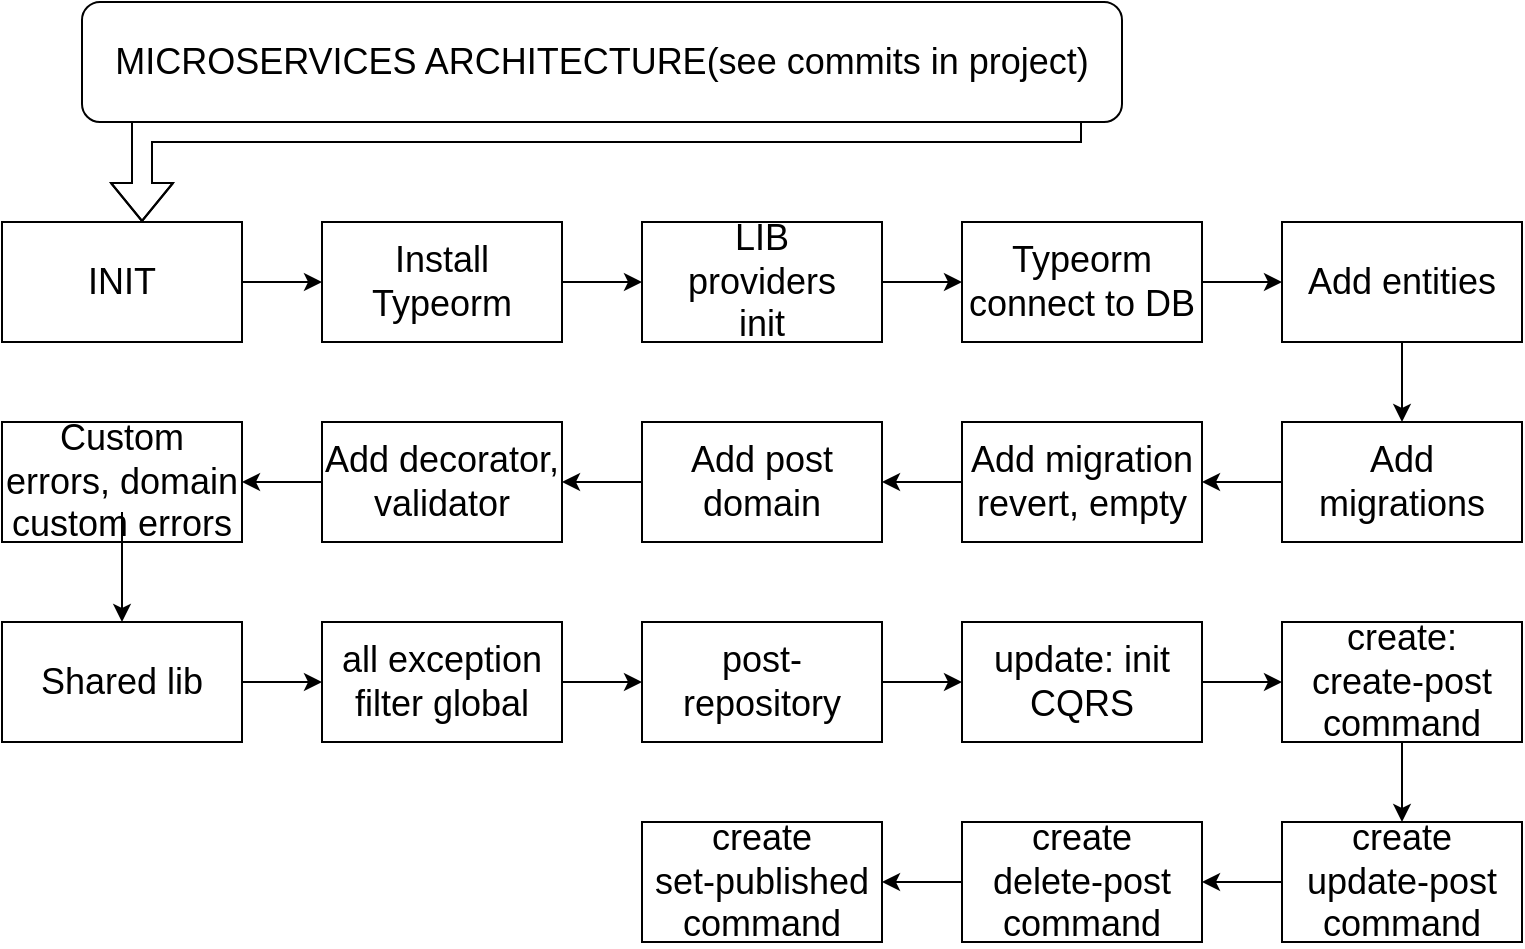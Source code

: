 <mxfile version="21.2.3" type="github">
  <diagram name="Страница 1" id="_cQADoL_UL_fC3DWnsDb">
    <mxGraphModel dx="1050" dy="541" grid="1" gridSize="10" guides="1" tooltips="1" connect="1" arrows="1" fold="1" page="1" pageScale="1" pageWidth="827" pageHeight="1169" math="0" shadow="0">
      <root>
        <mxCell id="0" />
        <mxCell id="1" parent="0" />
        <mxCell id="lB5Emqe1GvOi8G20i9tv-27" value="" style="edgeStyle=orthogonalEdgeStyle;rounded=0;orthogonalLoop=1;jettySize=auto;html=1;" edge="1" parent="1" source="lB5Emqe1GvOi8G20i9tv-1" target="lB5Emqe1GvOi8G20i9tv-9">
          <mxGeometry relative="1" as="geometry" />
        </mxCell>
        <mxCell id="lB5Emqe1GvOi8G20i9tv-1" value="" style="rounded=0;whiteSpace=wrap;html=1;" vertex="1" parent="1">
          <mxGeometry x="40" y="140" width="120" height="60" as="geometry" />
        </mxCell>
        <mxCell id="lB5Emqe1GvOi8G20i9tv-2" value="" style="rounded=0;whiteSpace=wrap;html=1;" vertex="1" parent="1">
          <mxGeometry x="200" y="140" width="120" height="60" as="geometry" />
        </mxCell>
        <mxCell id="lB5Emqe1GvOi8G20i9tv-3" value="" style="rounded=0;whiteSpace=wrap;html=1;" vertex="1" parent="1">
          <mxGeometry x="360" y="140" width="120" height="60" as="geometry" />
        </mxCell>
        <mxCell id="lB5Emqe1GvOi8G20i9tv-4" value="" style="rounded=0;whiteSpace=wrap;html=1;" vertex="1" parent="1">
          <mxGeometry x="520" y="140" width="120" height="60" as="geometry" />
        </mxCell>
        <mxCell id="lB5Emqe1GvOi8G20i9tv-6" value="&lt;font style=&quot;font-size: 18px;&quot;&gt;MICROSERVICES ARCHITECTURE(see commits in project)&lt;/font&gt;" style="rounded=1;whiteSpace=wrap;html=1;" vertex="1" parent="1">
          <mxGeometry x="80" y="30" width="520" height="60" as="geometry" />
        </mxCell>
        <mxCell id="lB5Emqe1GvOi8G20i9tv-20" value="" style="edgeStyle=orthogonalEdgeStyle;rounded=0;orthogonalLoop=1;jettySize=auto;html=1;" edge="1" parent="1" source="lB5Emqe1GvOi8G20i9tv-7" target="lB5Emqe1GvOi8G20i9tv-19">
          <mxGeometry relative="1" as="geometry" />
        </mxCell>
        <mxCell id="lB5Emqe1GvOi8G20i9tv-7" value="" style="rounded=0;whiteSpace=wrap;html=1;" vertex="1" parent="1">
          <mxGeometry x="680" y="140" width="120" height="60" as="geometry" />
        </mxCell>
        <mxCell id="lB5Emqe1GvOi8G20i9tv-8" value="&lt;font style=&quot;font-size: 18px;&quot;&gt;INIT&lt;/font&gt;" style="text;html=1;strokeColor=none;fillColor=none;align=center;verticalAlign=middle;whiteSpace=wrap;rounded=0;" vertex="1" parent="1">
          <mxGeometry x="70" y="155" width="60" height="30" as="geometry" />
        </mxCell>
        <mxCell id="lB5Emqe1GvOi8G20i9tv-28" value="" style="edgeStyle=orthogonalEdgeStyle;rounded=0;orthogonalLoop=1;jettySize=auto;html=1;" edge="1" parent="1" source="lB5Emqe1GvOi8G20i9tv-9" target="lB5Emqe1GvOi8G20i9tv-11">
          <mxGeometry relative="1" as="geometry" />
        </mxCell>
        <mxCell id="lB5Emqe1GvOi8G20i9tv-9" value="&lt;font style=&quot;font-size: 18px;&quot;&gt;Install Typeorm&lt;/font&gt;" style="text;html=1;strokeColor=none;fillColor=none;align=center;verticalAlign=middle;whiteSpace=wrap;rounded=0;" vertex="1" parent="1">
          <mxGeometry x="200" y="155" width="120" height="30" as="geometry" />
        </mxCell>
        <mxCell id="lB5Emqe1GvOi8G20i9tv-29" value="" style="edgeStyle=orthogonalEdgeStyle;rounded=0;orthogonalLoop=1;jettySize=auto;html=1;" edge="1" parent="1" source="lB5Emqe1GvOi8G20i9tv-11" target="lB5Emqe1GvOi8G20i9tv-13">
          <mxGeometry relative="1" as="geometry" />
        </mxCell>
        <mxCell id="lB5Emqe1GvOi8G20i9tv-11" value="&lt;font style=&quot;font-size: 18px;&quot;&gt;LIB&lt;br&gt;providers&lt;br&gt;init&lt;br&gt;&lt;/font&gt;" style="text;html=1;strokeColor=none;fillColor=none;align=center;verticalAlign=middle;whiteSpace=wrap;rounded=0;" vertex="1" parent="1">
          <mxGeometry x="360" y="155" width="120" height="30" as="geometry" />
        </mxCell>
        <mxCell id="lB5Emqe1GvOi8G20i9tv-30" value="" style="edgeStyle=orthogonalEdgeStyle;rounded=0;orthogonalLoop=1;jettySize=auto;html=1;" edge="1" parent="1" source="lB5Emqe1GvOi8G20i9tv-13" target="lB5Emqe1GvOi8G20i9tv-14">
          <mxGeometry relative="1" as="geometry" />
        </mxCell>
        <mxCell id="lB5Emqe1GvOi8G20i9tv-13" value="&lt;font style=&quot;font-size: 18px;&quot;&gt;Typeorm connect to DB&lt;br&gt;&lt;/font&gt;" style="text;html=1;strokeColor=none;fillColor=none;align=center;verticalAlign=middle;whiteSpace=wrap;rounded=0;" vertex="1" parent="1">
          <mxGeometry x="520" y="155" width="120" height="30" as="geometry" />
        </mxCell>
        <mxCell id="lB5Emqe1GvOi8G20i9tv-14" value="&lt;font style=&quot;font-size: 18px;&quot;&gt;Add entities&lt;br&gt;&lt;/font&gt;" style="text;html=1;strokeColor=none;fillColor=none;align=center;verticalAlign=middle;whiteSpace=wrap;rounded=0;" vertex="1" parent="1">
          <mxGeometry x="680" y="155" width="120" height="30" as="geometry" />
        </mxCell>
        <mxCell id="lB5Emqe1GvOi8G20i9tv-15" value="" style="rounded=0;whiteSpace=wrap;html=1;" vertex="1" parent="1">
          <mxGeometry x="40" y="240" width="120" height="60" as="geometry" />
        </mxCell>
        <mxCell id="lB5Emqe1GvOi8G20i9tv-16" value="" style="rounded=0;whiteSpace=wrap;html=1;" vertex="1" parent="1">
          <mxGeometry x="200" y="240" width="120" height="60" as="geometry" />
        </mxCell>
        <mxCell id="lB5Emqe1GvOi8G20i9tv-17" value="" style="rounded=0;whiteSpace=wrap;html=1;" vertex="1" parent="1">
          <mxGeometry x="360" y="240" width="120" height="60" as="geometry" />
        </mxCell>
        <mxCell id="lB5Emqe1GvOi8G20i9tv-18" value="" style="rounded=0;whiteSpace=wrap;html=1;" vertex="1" parent="1">
          <mxGeometry x="520" y="240" width="120" height="60" as="geometry" />
        </mxCell>
        <mxCell id="lB5Emqe1GvOi8G20i9tv-19" value="" style="rounded=0;whiteSpace=wrap;html=1;" vertex="1" parent="1">
          <mxGeometry x="680" y="240" width="120" height="60" as="geometry" />
        </mxCell>
        <mxCell id="lB5Emqe1GvOi8G20i9tv-31" value="" style="edgeStyle=orthogonalEdgeStyle;rounded=0;orthogonalLoop=1;jettySize=auto;html=1;" edge="1" parent="1" source="lB5Emqe1GvOi8G20i9tv-21" target="lB5Emqe1GvOi8G20i9tv-22">
          <mxGeometry relative="1" as="geometry" />
        </mxCell>
        <mxCell id="lB5Emqe1GvOi8G20i9tv-21" value="&lt;font style=&quot;font-size: 18px;&quot;&gt;Add migrations&lt;br&gt;&lt;/font&gt;" style="text;html=1;strokeColor=none;fillColor=none;align=center;verticalAlign=middle;whiteSpace=wrap;rounded=0;" vertex="1" parent="1">
          <mxGeometry x="680" y="255" width="120" height="30" as="geometry" />
        </mxCell>
        <mxCell id="lB5Emqe1GvOi8G20i9tv-32" value="" style="edgeStyle=orthogonalEdgeStyle;rounded=0;orthogonalLoop=1;jettySize=auto;html=1;" edge="1" parent="1" source="lB5Emqe1GvOi8G20i9tv-22" target="lB5Emqe1GvOi8G20i9tv-23">
          <mxGeometry relative="1" as="geometry" />
        </mxCell>
        <mxCell id="lB5Emqe1GvOi8G20i9tv-22" value="&lt;font style=&quot;font-size: 18px;&quot;&gt;Add migration revert, empty&lt;br&gt;&lt;/font&gt;" style="text;html=1;strokeColor=none;fillColor=none;align=center;verticalAlign=middle;whiteSpace=wrap;rounded=0;" vertex="1" parent="1">
          <mxGeometry x="520" y="255" width="120" height="30" as="geometry" />
        </mxCell>
        <mxCell id="lB5Emqe1GvOi8G20i9tv-33" value="" style="edgeStyle=orthogonalEdgeStyle;rounded=0;orthogonalLoop=1;jettySize=auto;html=1;" edge="1" parent="1" source="lB5Emqe1GvOi8G20i9tv-23" target="lB5Emqe1GvOi8G20i9tv-24">
          <mxGeometry relative="1" as="geometry" />
        </mxCell>
        <mxCell id="lB5Emqe1GvOi8G20i9tv-23" value="&lt;font style=&quot;font-size: 18px;&quot;&gt;Add post domain&lt;br&gt;&lt;/font&gt;" style="text;html=1;strokeColor=none;fillColor=none;align=center;verticalAlign=middle;whiteSpace=wrap;rounded=0;" vertex="1" parent="1">
          <mxGeometry x="360" y="255" width="120" height="30" as="geometry" />
        </mxCell>
        <mxCell id="lB5Emqe1GvOi8G20i9tv-34" value="" style="edgeStyle=orthogonalEdgeStyle;rounded=0;orthogonalLoop=1;jettySize=auto;html=1;" edge="1" parent="1" source="lB5Emqe1GvOi8G20i9tv-24" target="lB5Emqe1GvOi8G20i9tv-26">
          <mxGeometry relative="1" as="geometry" />
        </mxCell>
        <mxCell id="lB5Emqe1GvOi8G20i9tv-24" value="&lt;font style=&quot;font-size: 18px;&quot;&gt;Add decorator, validator&lt;br&gt;&lt;/font&gt;" style="text;html=1;strokeColor=none;fillColor=none;align=center;verticalAlign=middle;whiteSpace=wrap;rounded=0;" vertex="1" parent="1">
          <mxGeometry x="200" y="255" width="120" height="30" as="geometry" />
        </mxCell>
        <mxCell id="lB5Emqe1GvOi8G20i9tv-40" value="" style="edgeStyle=orthogonalEdgeStyle;rounded=0;orthogonalLoop=1;jettySize=auto;html=1;" edge="1" parent="1" source="lB5Emqe1GvOi8G20i9tv-26" target="lB5Emqe1GvOi8G20i9tv-35">
          <mxGeometry relative="1" as="geometry" />
        </mxCell>
        <mxCell id="lB5Emqe1GvOi8G20i9tv-26" value="&lt;font style=&quot;font-size: 18px;&quot;&gt;Custom errors, domain&lt;br&gt;custom errors&lt;br&gt;&lt;/font&gt;" style="text;html=1;strokeColor=none;fillColor=none;align=center;verticalAlign=middle;whiteSpace=wrap;rounded=0;" vertex="1" parent="1">
          <mxGeometry x="40" y="255" width="120" height="30" as="geometry" />
        </mxCell>
        <mxCell id="lB5Emqe1GvOi8G20i9tv-35" value="" style="rounded=0;whiteSpace=wrap;html=1;" vertex="1" parent="1">
          <mxGeometry x="40" y="340" width="120" height="60" as="geometry" />
        </mxCell>
        <mxCell id="lB5Emqe1GvOi8G20i9tv-36" value="" style="rounded=0;whiteSpace=wrap;html=1;" vertex="1" parent="1">
          <mxGeometry x="200" y="340" width="120" height="60" as="geometry" />
        </mxCell>
        <mxCell id="lB5Emqe1GvOi8G20i9tv-37" value="" style="rounded=0;whiteSpace=wrap;html=1;" vertex="1" parent="1">
          <mxGeometry x="360" y="340" width="120" height="60" as="geometry" />
        </mxCell>
        <mxCell id="lB5Emqe1GvOi8G20i9tv-38" value="" style="rounded=0;whiteSpace=wrap;html=1;" vertex="1" parent="1">
          <mxGeometry x="520" y="340" width="120" height="60" as="geometry" />
        </mxCell>
        <mxCell id="lB5Emqe1GvOi8G20i9tv-39" value="" style="rounded=0;whiteSpace=wrap;html=1;" vertex="1" parent="1">
          <mxGeometry x="680" y="340" width="120" height="60" as="geometry" />
        </mxCell>
        <mxCell id="lB5Emqe1GvOi8G20i9tv-44" value="" style="edgeStyle=orthogonalEdgeStyle;rounded=0;orthogonalLoop=1;jettySize=auto;html=1;" edge="1" parent="1" source="lB5Emqe1GvOi8G20i9tv-41" target="lB5Emqe1GvOi8G20i9tv-42">
          <mxGeometry relative="1" as="geometry" />
        </mxCell>
        <mxCell id="lB5Emqe1GvOi8G20i9tv-41" value="&lt;font style=&quot;font-size: 18px;&quot;&gt;Shared lib&lt;/font&gt;" style="text;html=1;strokeColor=none;fillColor=none;align=center;verticalAlign=middle;whiteSpace=wrap;rounded=0;" vertex="1" parent="1">
          <mxGeometry x="40" y="355" width="120" height="30" as="geometry" />
        </mxCell>
        <mxCell id="lB5Emqe1GvOi8G20i9tv-45" value="" style="edgeStyle=orthogonalEdgeStyle;rounded=0;orthogonalLoop=1;jettySize=auto;html=1;" edge="1" parent="1" source="lB5Emqe1GvOi8G20i9tv-42" target="lB5Emqe1GvOi8G20i9tv-43">
          <mxGeometry relative="1" as="geometry" />
        </mxCell>
        <mxCell id="lB5Emqe1GvOi8G20i9tv-42" value="&lt;font style=&quot;font-size: 18px;&quot;&gt;all exception filter global&lt;/font&gt;" style="text;html=1;strokeColor=none;fillColor=none;align=center;verticalAlign=middle;whiteSpace=wrap;rounded=0;" vertex="1" parent="1">
          <mxGeometry x="200" y="355" width="120" height="30" as="geometry" />
        </mxCell>
        <mxCell id="lB5Emqe1GvOi8G20i9tv-47" value="" style="edgeStyle=orthogonalEdgeStyle;rounded=0;orthogonalLoop=1;jettySize=auto;html=1;" edge="1" parent="1" source="lB5Emqe1GvOi8G20i9tv-43" target="lB5Emqe1GvOi8G20i9tv-46">
          <mxGeometry relative="1" as="geometry" />
        </mxCell>
        <mxCell id="lB5Emqe1GvOi8G20i9tv-43" value="&lt;font style=&quot;font-size: 18px;&quot;&gt;post-repository&lt;/font&gt;" style="text;html=1;strokeColor=none;fillColor=none;align=center;verticalAlign=middle;whiteSpace=wrap;rounded=0;" vertex="1" parent="1">
          <mxGeometry x="360" y="355" width="120" height="30" as="geometry" />
        </mxCell>
        <mxCell id="lB5Emqe1GvOi8G20i9tv-56" value="" style="edgeStyle=orthogonalEdgeStyle;rounded=0;orthogonalLoop=1;jettySize=auto;html=1;" edge="1" parent="1" source="lB5Emqe1GvOi8G20i9tv-46" target="lB5Emqe1GvOi8G20i9tv-52">
          <mxGeometry relative="1" as="geometry" />
        </mxCell>
        <mxCell id="lB5Emqe1GvOi8G20i9tv-46" value="&lt;span style=&quot;font-size: 18px;&quot;&gt;update: init CQRS&lt;/span&gt;" style="text;html=1;strokeColor=none;fillColor=none;align=center;verticalAlign=middle;whiteSpace=wrap;rounded=0;" vertex="1" parent="1">
          <mxGeometry x="520" y="355" width="120" height="30" as="geometry" />
        </mxCell>
        <mxCell id="lB5Emqe1GvOi8G20i9tv-48" value="" style="rounded=0;whiteSpace=wrap;html=1;" vertex="1" parent="1">
          <mxGeometry x="680" y="440" width="120" height="60" as="geometry" />
        </mxCell>
        <mxCell id="lB5Emqe1GvOi8G20i9tv-49" value="" style="rounded=0;whiteSpace=wrap;html=1;" vertex="1" parent="1">
          <mxGeometry x="520" y="440" width="120" height="60" as="geometry" />
        </mxCell>
        <mxCell id="lB5Emqe1GvOi8G20i9tv-50" value="" style="rounded=0;whiteSpace=wrap;html=1;" vertex="1" parent="1">
          <mxGeometry x="360" y="440" width="120" height="60" as="geometry" />
        </mxCell>
        <mxCell id="lB5Emqe1GvOi8G20i9tv-57" value="" style="edgeStyle=orthogonalEdgeStyle;rounded=0;orthogonalLoop=1;jettySize=auto;html=1;exitX=0.5;exitY=1;exitDx=0;exitDy=0;" edge="1" parent="1" source="lB5Emqe1GvOi8G20i9tv-39">
          <mxGeometry relative="1" as="geometry">
            <mxPoint x="740" y="410" as="sourcePoint" />
            <mxPoint x="740" y="440" as="targetPoint" />
          </mxGeometry>
        </mxCell>
        <mxCell id="lB5Emqe1GvOi8G20i9tv-52" value="&lt;span style=&quot;font-size: 18px;&quot;&gt;create:&lt;br&gt;create-post command&lt;/span&gt;" style="text;html=1;strokeColor=none;fillColor=none;align=center;verticalAlign=middle;whiteSpace=wrap;rounded=0;" vertex="1" parent="1">
          <mxGeometry x="680" y="355" width="120" height="30" as="geometry" />
        </mxCell>
        <mxCell id="lB5Emqe1GvOi8G20i9tv-58" value="" style="edgeStyle=orthogonalEdgeStyle;rounded=0;orthogonalLoop=1;jettySize=auto;html=1;" edge="1" parent="1" source="lB5Emqe1GvOi8G20i9tv-53" target="lB5Emqe1GvOi8G20i9tv-54">
          <mxGeometry relative="1" as="geometry" />
        </mxCell>
        <mxCell id="lB5Emqe1GvOi8G20i9tv-53" value="&lt;span style=&quot;font-size: 18px;&quot;&gt;create&lt;br&gt;update-post&lt;br&gt;command&lt;br&gt;&lt;/span&gt;" style="text;html=1;strokeColor=none;fillColor=none;align=center;verticalAlign=middle;whiteSpace=wrap;rounded=0;" vertex="1" parent="1">
          <mxGeometry x="680" y="455" width="120" height="30" as="geometry" />
        </mxCell>
        <mxCell id="lB5Emqe1GvOi8G20i9tv-59" value="" style="edgeStyle=orthogonalEdgeStyle;rounded=0;orthogonalLoop=1;jettySize=auto;html=1;" edge="1" parent="1" source="lB5Emqe1GvOi8G20i9tv-54" target="lB5Emqe1GvOi8G20i9tv-55">
          <mxGeometry relative="1" as="geometry" />
        </mxCell>
        <mxCell id="lB5Emqe1GvOi8G20i9tv-54" value="&lt;span style=&quot;font-size: 18px;&quot;&gt;create&lt;br&gt;delete-post&lt;br&gt;command&lt;br&gt;&lt;/span&gt;" style="text;html=1;strokeColor=none;fillColor=none;align=center;verticalAlign=middle;whiteSpace=wrap;rounded=0;" vertex="1" parent="1">
          <mxGeometry x="520" y="455" width="120" height="30" as="geometry" />
        </mxCell>
        <mxCell id="lB5Emqe1GvOi8G20i9tv-55" value="&lt;span style=&quot;font-size: 18px;&quot;&gt;create&lt;br&gt;set-published&lt;br&gt;command&lt;br&gt;&lt;/span&gt;" style="text;html=1;strokeColor=none;fillColor=none;align=center;verticalAlign=middle;whiteSpace=wrap;rounded=0;" vertex="1" parent="1">
          <mxGeometry x="360" y="455" width="120" height="30" as="geometry" />
        </mxCell>
        <mxCell id="lB5Emqe1GvOi8G20i9tv-62" value="" style="shape=flexArrow;endArrow=classic;html=1;rounded=0;" edge="1" parent="1">
          <mxGeometry width="50" height="50" relative="1" as="geometry">
            <mxPoint x="580" y="95" as="sourcePoint" />
            <mxPoint x="110" y="140" as="targetPoint" />
            <Array as="points">
              <mxPoint x="110" y="95" />
            </Array>
          </mxGeometry>
        </mxCell>
      </root>
    </mxGraphModel>
  </diagram>
</mxfile>
